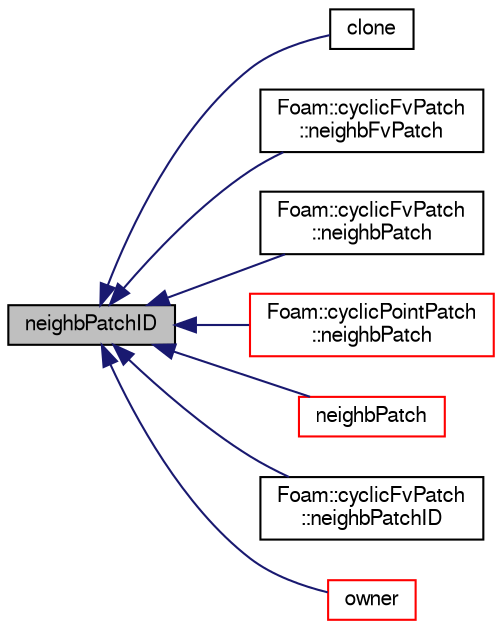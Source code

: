 digraph "neighbPatchID"
{
  bgcolor="transparent";
  edge [fontname="FreeSans",fontsize="10",labelfontname="FreeSans",labelfontsize="10"];
  node [fontname="FreeSans",fontsize="10",shape=record];
  rankdir="LR";
  Node914 [label="neighbPatchID",height=0.2,width=0.4,color="black", fillcolor="grey75", style="filled", fontcolor="black"];
  Node914 -> Node915 [dir="back",color="midnightblue",fontsize="10",style="solid",fontname="FreeSans"];
  Node915 [label="clone",height=0.2,width=0.4,color="black",URL="$a27434.html#afff6d4f7511147e0c8a4b8a5448296ec",tooltip="Construct and return a clone, resetting the face list. "];
  Node914 -> Node916 [dir="back",color="midnightblue",fontsize="10",style="solid",fontname="FreeSans"];
  Node916 [label="Foam::cyclicFvPatch\l::neighbFvPatch",height=0.2,width=0.4,color="black",URL="$a22802.html#a8333a6458623a5ee635e6d1739c98820"];
  Node914 -> Node917 [dir="back",color="midnightblue",fontsize="10",style="solid",fontname="FreeSans"];
  Node917 [label="Foam::cyclicFvPatch\l::neighbPatch",height=0.2,width=0.4,color="black",URL="$a22802.html#a6698a1a46aed8e9e61b92b465e881e70",tooltip="Return processor number. "];
  Node914 -> Node918 [dir="back",color="midnightblue",fontsize="10",style="solid",fontname="FreeSans"];
  Node918 [label="Foam::cyclicPointPatch\l::neighbPatch",height=0.2,width=0.4,color="red",URL="$a27278.html#a1d205ae1145f95d5c515085aaf734049",tooltip="Return neighbour point patch. "];
  Node914 -> Node923 [dir="back",color="midnightblue",fontsize="10",style="solid",fontname="FreeSans"];
  Node923 [label="neighbPatch",height=0.2,width=0.4,color="red",URL="$a27434.html#a25d2f0ac438fefb7307d924d17ae6248"];
  Node914 -> Node1171 [dir="back",color="midnightblue",fontsize="10",style="solid",fontname="FreeSans"];
  Node1171 [label="Foam::cyclicFvPatch\l::neighbPatchID",height=0.2,width=0.4,color="black",URL="$a22802.html#a5e6024547ab7c53848c8bbe7b0a634ba",tooltip="Return neighbour. "];
  Node914 -> Node1172 [dir="back",color="midnightblue",fontsize="10",style="solid",fontname="FreeSans"];
  Node1172 [label="owner",height=0.2,width=0.4,color="red",URL="$a27434.html#a357c5e37e5d7c583fa172625b8c11009",tooltip="Does this side own the patch ? "];
}
